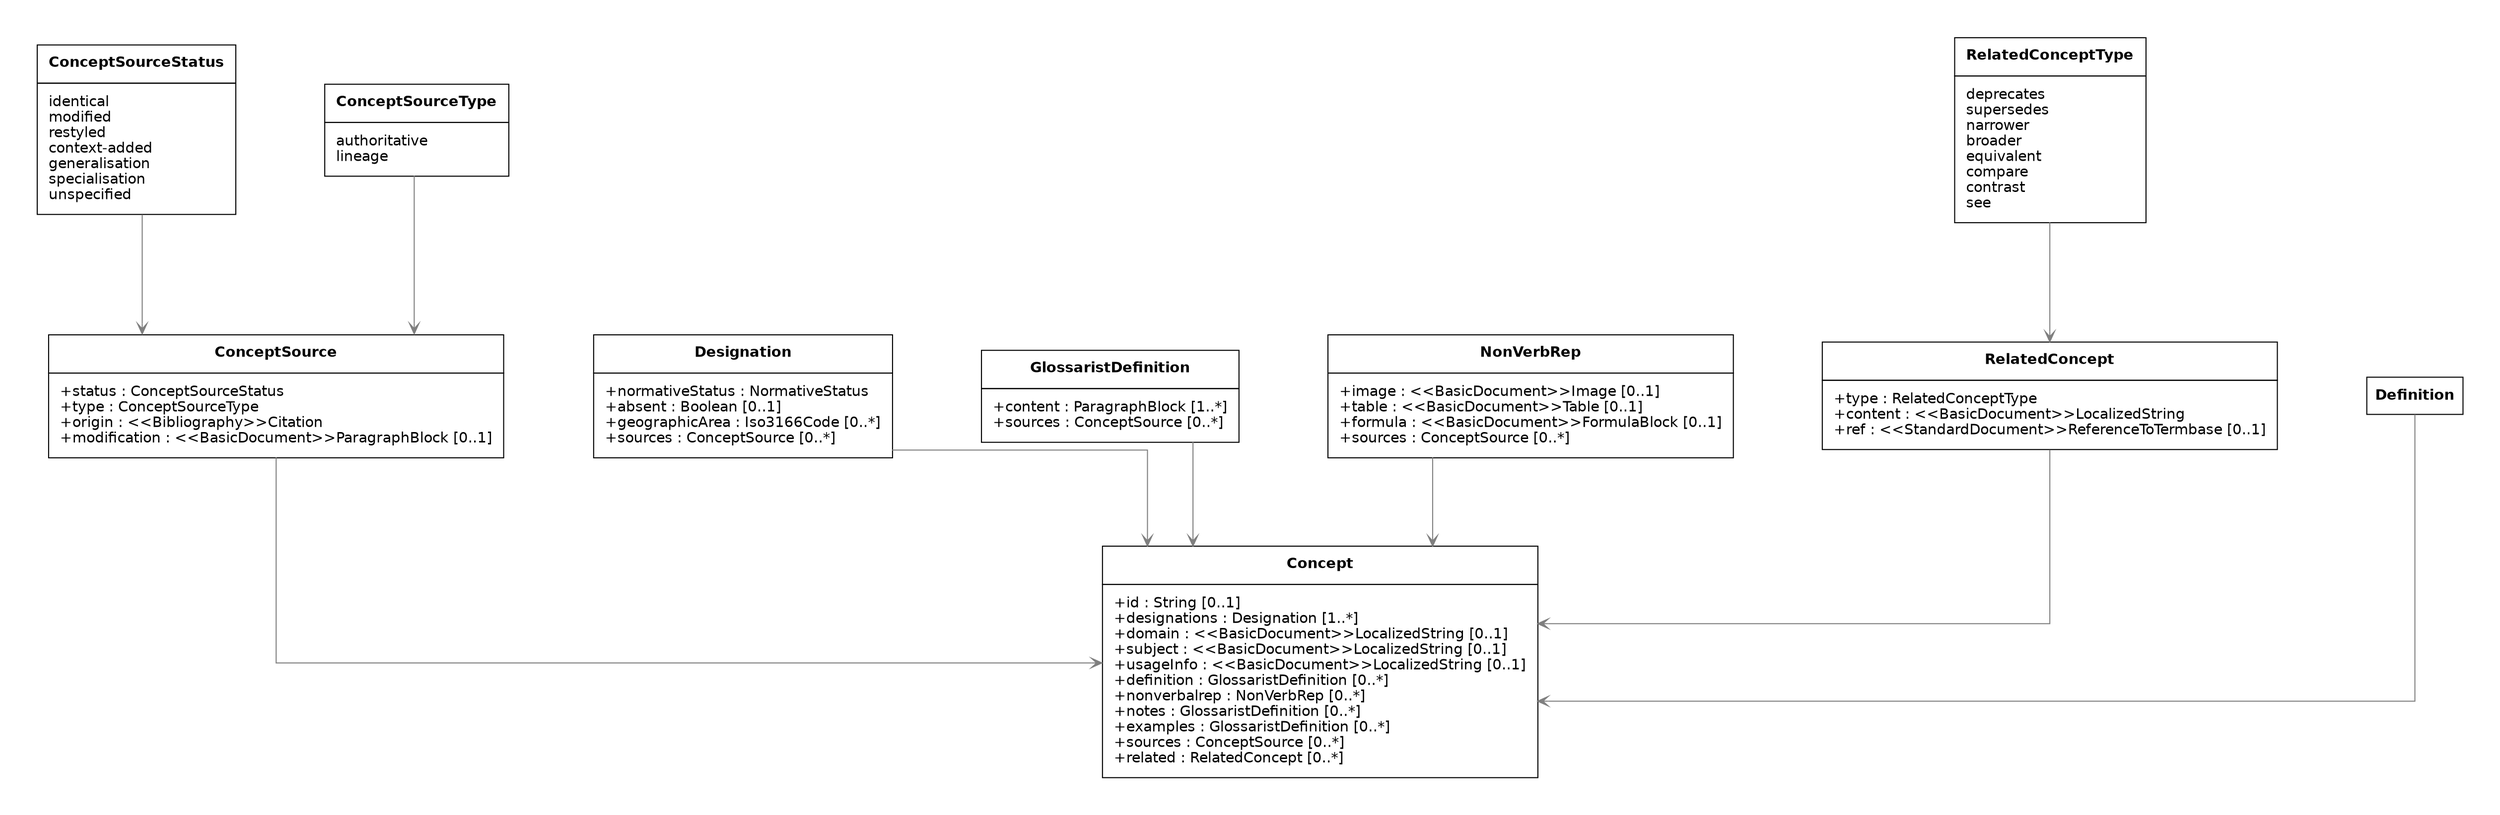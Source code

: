 digraph G {
  graph [splines="ortho" pad=0.5 ranksep="1.2.equally" nodesep="1.2.equally"]
  edge [color="gray50"]
  node [shape="box" fontname="Helvetica-bold"]

  Concept [shape="plain" fontname="Helvetica" label=<
    <TABLE BORDER="0" CELLBORDER="1" CELLSPACING="0" CELLPADDING="10">
    <TR>
    <TD><B>Concept</B></TD>
  </TR>
  
  <TR>
    <TD>
          <TABLE BORDER="0" CELLPADDING="0" CELLSPACING="0">
            <TR><TD ALIGN="LEFT">+id : String &#91;0..1&#93;</TD></TR>
            <TR><TD ALIGN="LEFT">+designations : Designation &#91;1..*&#93;</TD></TR>
            <TR><TD ALIGN="LEFT">+domain : &#60;&#60;BasicDocument&#62;&#62;LocalizedString &#91;0..1&#93;</TD></TR>
            <TR><TD ALIGN="LEFT">+subject : &#60;&#60;BasicDocument&#62;&#62;LocalizedString &#91;0..1&#93;</TD></TR>
            <TR><TD ALIGN="LEFT">+usageInfo : &#60;&#60;BasicDocument&#62;&#62;LocalizedString &#91;0..1&#93;</TD></TR>
            <TR><TD ALIGN="LEFT">+definition : GlossaristDefinition &#91;0..*&#93;</TD></TR>
            <TR><TD ALIGN="LEFT">+nonverbalrep : NonVerbRep &#91;0..*&#93;</TD></TR>
            <TR><TD ALIGN="LEFT">+notes : GlossaristDefinition &#91;0..*&#93;</TD></TR>
            <TR><TD ALIGN="LEFT">+examples : GlossaristDefinition &#91;0..*&#93;</TD></TR>
            <TR><TD ALIGN="LEFT">+sources : ConceptSource &#91;0..*&#93;</TD></TR>
            <TR><TD ALIGN="LEFT">+related : RelatedConcept &#91;0..*&#93;</TD></TR>
          </TABLE>
        </TD>
  </TR>
  
  </TABLE>
  >]
  
  ConceptSource [shape="plain" fontname="Helvetica" label=<
    <TABLE BORDER="0" CELLBORDER="1" CELLSPACING="0" CELLPADDING="10">
    <TR>
    <TD><B>ConceptSource</B></TD>
  </TR>
  
  <TR>
    <TD>
          <TABLE BORDER="0" CELLPADDING="0" CELLSPACING="0">
            <TR><TD ALIGN="LEFT">+status : ConceptSourceStatus</TD></TR>
            <TR><TD ALIGN="LEFT">+type : ConceptSourceType</TD></TR>
            <TR><TD ALIGN="LEFT">+origin : &#60;&#60;Bibliography&#62;&#62;Citation</TD></TR>
            <TR><TD ALIGN="LEFT">+modification : &#60;&#60;BasicDocument&#62;&#62;ParagraphBlock &#91;0..1&#93;</TD></TR>
          </TABLE>
        </TD>
  </TR>
  
  </TABLE>
  >]
  
  Designation [shape="plain" fontname="Helvetica" label=<
    <TABLE BORDER="0" CELLBORDER="1" CELLSPACING="0" CELLPADDING="10">
    <TR>
    <TD><B>Designation</B></TD>
  </TR>
  
  <TR>
    <TD>
          <TABLE BORDER="0" CELLPADDING="0" CELLSPACING="0">
            <TR><TD ALIGN="LEFT">+normativeStatus : NormativeStatus</TD></TR>
            <TR><TD ALIGN="LEFT">+absent : Boolean &#91;0..1&#93;</TD></TR>
            <TR><TD ALIGN="LEFT">+geographicArea : Iso3166Code &#91;0..*&#93;</TD></TR>
            <TR><TD ALIGN="LEFT">+sources : ConceptSource &#91;0..*&#93;</TD></TR>
          </TABLE>
        </TD>
  </TR>
  
  </TABLE>
  >]
  
  GlossaristDefinition [shape="plain" fontname="Helvetica" label=<
    <TABLE BORDER="0" CELLBORDER="1" CELLSPACING="0" CELLPADDING="10">
    <TR>
    <TD><B>GlossaristDefinition</B></TD>
  </TR>
  
  <TR>
    <TD>
          <TABLE BORDER="0" CELLPADDING="0" CELLSPACING="0">
            <TR><TD ALIGN="LEFT">+content : ParagraphBlock &#91;1..*&#93;</TD></TR>
            <TR><TD ALIGN="LEFT">+sources : ConceptSource &#91;0..*&#93;</TD></TR>
          </TABLE>
        </TD>
  </TR>
  
  </TABLE>
  >]
  
  NonVerbRep [shape="plain" fontname="Helvetica" label=<
    <TABLE BORDER="0" CELLBORDER="1" CELLSPACING="0" CELLPADDING="10">
    <TR>
    <TD><B>NonVerbRep</B></TD>
  </TR>
  
  <TR>
    <TD>
          <TABLE BORDER="0" CELLPADDING="0" CELLSPACING="0">
            <TR><TD ALIGN="LEFT">+image : &#60;&#60;BasicDocument&#62;&#62;Image &#91;0..1&#93;</TD></TR>
            <TR><TD ALIGN="LEFT">+table : &#60;&#60;BasicDocument&#62;&#62;Table &#91;0..1&#93;</TD></TR>
            <TR><TD ALIGN="LEFT">+formula : &#60;&#60;BasicDocument&#62;&#62;FormulaBlock &#91;0..1&#93;</TD></TR>
            <TR><TD ALIGN="LEFT">+sources : ConceptSource &#91;0..*&#93;</TD></TR>
          </TABLE>
        </TD>
  </TR>
  
  </TABLE>
  >]
  
  RelatedConcept [shape="plain" fontname="Helvetica" label=<
    <TABLE BORDER="0" CELLBORDER="1" CELLSPACING="0" CELLPADDING="10">
    <TR>
    <TD><B>RelatedConcept</B></TD>
  </TR>
  
  <TR>
    <TD>
          <TABLE BORDER="0" CELLPADDING="0" CELLSPACING="0">
            <TR><TD ALIGN="LEFT">+type : RelatedConceptType</TD></TR>
            <TR><TD ALIGN="LEFT">+content : &#60;&#60;BasicDocument&#62;&#62;LocalizedString</TD></TR>
            <TR><TD ALIGN="LEFT">+ref : &#60;&#60;StandardDocument&#62;&#62;ReferenceToTermbase &#91;0..1&#93;</TD></TR>
          </TABLE>
        </TD>
  </TR>
  
  </TABLE>
  >]
  
  ConceptSourceStatus [shape="plain" fontname="Helvetica" label=<
    <TABLE BORDER="0" CELLBORDER="1" CELLSPACING="0" CELLPADDING="10">
    <TR>
    <TD><B>ConceptSourceStatus</B></TD>
  </TR>
  
  <TR>
    <TD>
          <TABLE BORDER="0" CELLPADDING="0" CELLSPACING="0">
            <TR><TD ALIGN="LEFT">identical</TD></TR>
            <TR><TD ALIGN="LEFT">modified</TD></TR>
            <TR><TD ALIGN="LEFT">restyled</TD></TR>
            <TR><TD ALIGN="LEFT">context-added</TD></TR>
            <TR><TD ALIGN="LEFT">generalisation</TD></TR>
            <TR><TD ALIGN="LEFT">specialisation</TD></TR>
            <TR><TD ALIGN="LEFT">unspecified</TD></TR>
          </TABLE>
        </TD>
  </TR>
  
  </TABLE>
  >]
  
  ConceptSourceType [shape="plain" fontname="Helvetica" label=<
    <TABLE BORDER="0" CELLBORDER="1" CELLSPACING="0" CELLPADDING="10">
    <TR>
    <TD><B>ConceptSourceType</B></TD>
  </TR>
  
  <TR>
    <TD>
          <TABLE BORDER="0" CELLPADDING="0" CELLSPACING="0">
            <TR><TD ALIGN="LEFT">authoritative</TD></TR>
            <TR><TD ALIGN="LEFT">lineage</TD></TR>
          </TABLE>
        </TD>
  </TR>
  
  </TABLE>
  >]
  
  RelatedConceptType [shape="plain" fontname="Helvetica" label=<
    <TABLE BORDER="0" CELLBORDER="1" CELLSPACING="0" CELLPADDING="10">
    <TR>
    <TD><B>RelatedConceptType</B></TD>
  </TR>
  
  <TR>
    <TD>
          <TABLE BORDER="0" CELLPADDING="0" CELLSPACING="0">
            <TR><TD ALIGN="LEFT">deprecates</TD></TR>
            <TR><TD ALIGN="LEFT">supersedes</TD></TR>
            <TR><TD ALIGN="LEFT">narrower</TD></TR>
            <TR><TD ALIGN="LEFT">broader</TD></TR>
            <TR><TD ALIGN="LEFT">equivalent</TD></TR>
            <TR><TD ALIGN="LEFT">compare</TD></TR>
            <TR><TD ALIGN="LEFT">contrast</TD></TR>
            <TR><TD ALIGN="LEFT">see</TD></TR>
          </TABLE>
        </TD>
  </TR>
  
  </TABLE>
  >]

  ConceptSource -> Concept [dir="direct" arrowtail="onormal" arrowhead="vee"]
  Definition -> Concept [dir="direct" arrowtail="onormal" arrowhead="vee"]
  Designation -> Concept [dir="direct" arrowtail="onormal" arrowhead="vee"]
  RelatedConcept -> Concept [dir="direct" arrowtail="onormal" arrowhead="vee"]
  NonVerbRep -> Concept [dir="direct" arrowtail="onormal" arrowhead="vee"]
  GlossaristDefinition -> Concept [dir="direct" arrowtail="onormal" arrowhead="vee"]
  ConceptSourceStatus -> ConceptSource [dir="direct" arrowtail="onormal" arrowhead="vee"]
  ConceptSourceType -> ConceptSource [dir="direct" arrowtail="onormal" arrowhead="vee"]
  RelatedConceptType -> RelatedConcept [dir="direct" arrowtail="onormal" arrowhead="vee"]
}
